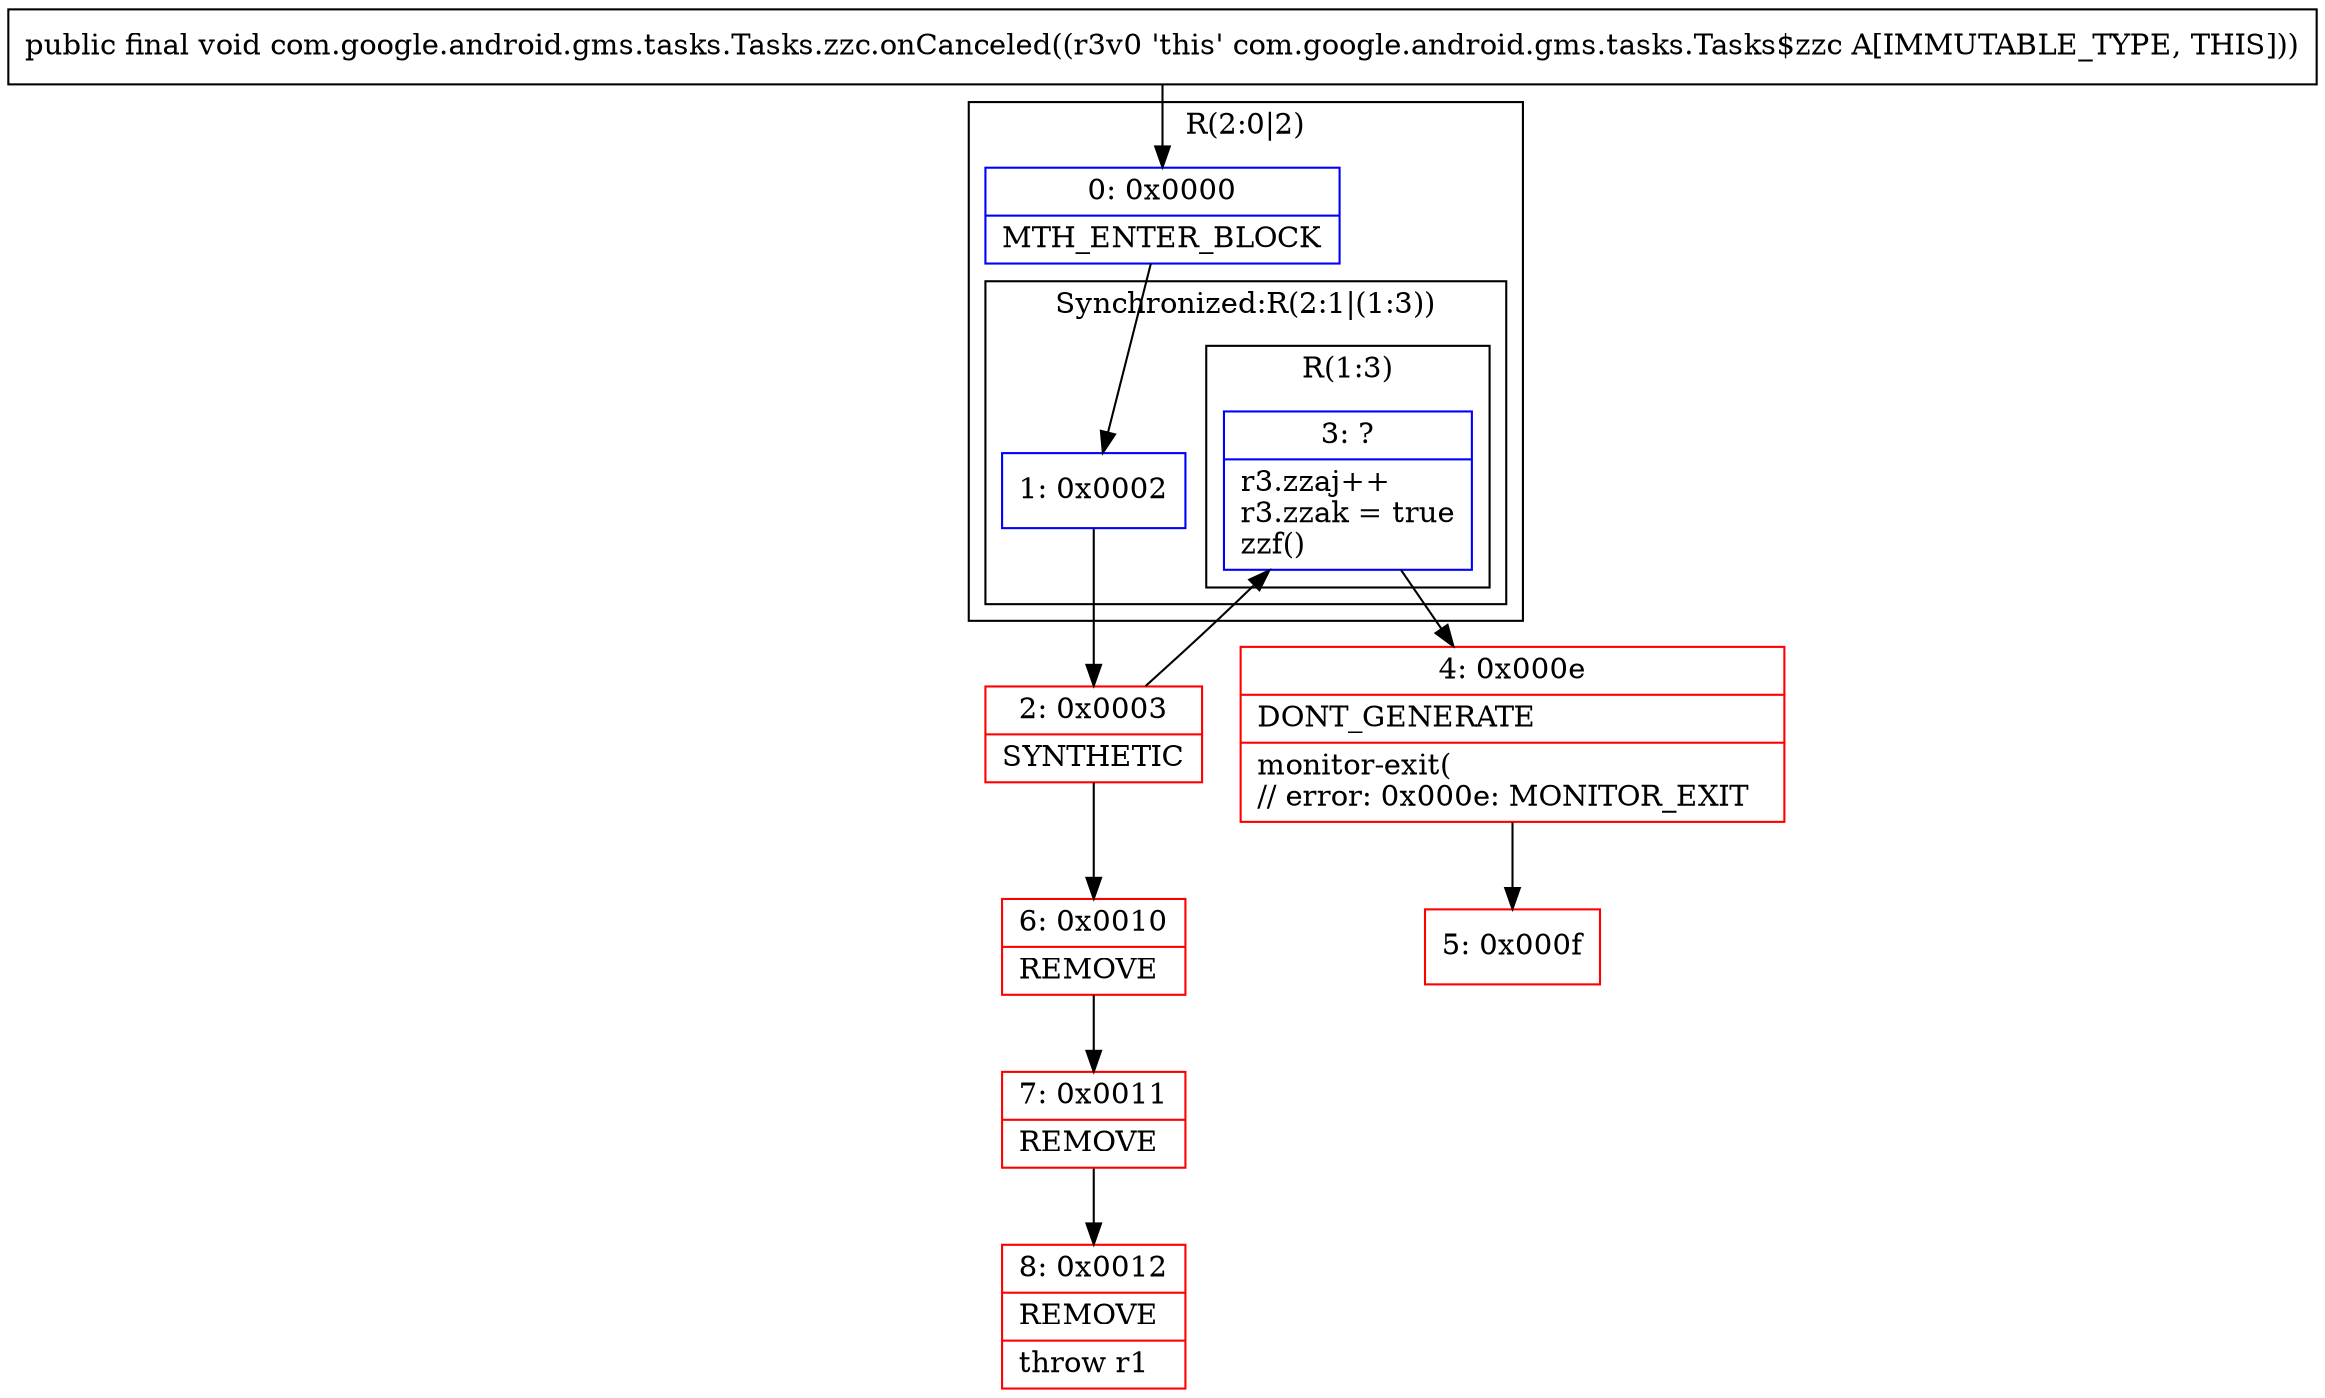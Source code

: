 digraph "CFG forcom.google.android.gms.tasks.Tasks.zzc.onCanceled()V" {
subgraph cluster_Region_1766325883 {
label = "R(2:0|2)";
node [shape=record,color=blue];
Node_0 [shape=record,label="{0\:\ 0x0000|MTH_ENTER_BLOCK\l}"];
subgraph cluster_SynchronizedRegion_1590310115 {
label = "Synchronized:R(2:1|(1:3))";
node [shape=record,color=blue];
Node_1 [shape=record,label="{1\:\ 0x0002}"];
subgraph cluster_Region_248372724 {
label = "R(1:3)";
node [shape=record,color=blue];
Node_3 [shape=record,label="{3\:\ ?|r3.zzaj++\lr3.zzak = true\lzzf()\l}"];
}
}
}
Node_2 [shape=record,color=red,label="{2\:\ 0x0003|SYNTHETIC\l}"];
Node_4 [shape=record,color=red,label="{4\:\ 0x000e|DONT_GENERATE\l|monitor\-exit(\l\/\/ error: 0x000e: MONITOR_EXIT  \l}"];
Node_5 [shape=record,color=red,label="{5\:\ 0x000f}"];
Node_6 [shape=record,color=red,label="{6\:\ 0x0010|REMOVE\l}"];
Node_7 [shape=record,color=red,label="{7\:\ 0x0011|REMOVE\l}"];
Node_8 [shape=record,color=red,label="{8\:\ 0x0012|REMOVE\l|throw r1\l}"];
MethodNode[shape=record,label="{public final void com.google.android.gms.tasks.Tasks.zzc.onCanceled((r3v0 'this' com.google.android.gms.tasks.Tasks$zzc A[IMMUTABLE_TYPE, THIS])) }"];
MethodNode -> Node_0;
Node_0 -> Node_1;
Node_1 -> Node_2;
Node_3 -> Node_4;
Node_2 -> Node_3;
Node_2 -> Node_6;
Node_4 -> Node_5;
Node_6 -> Node_7;
Node_7 -> Node_8;
}

